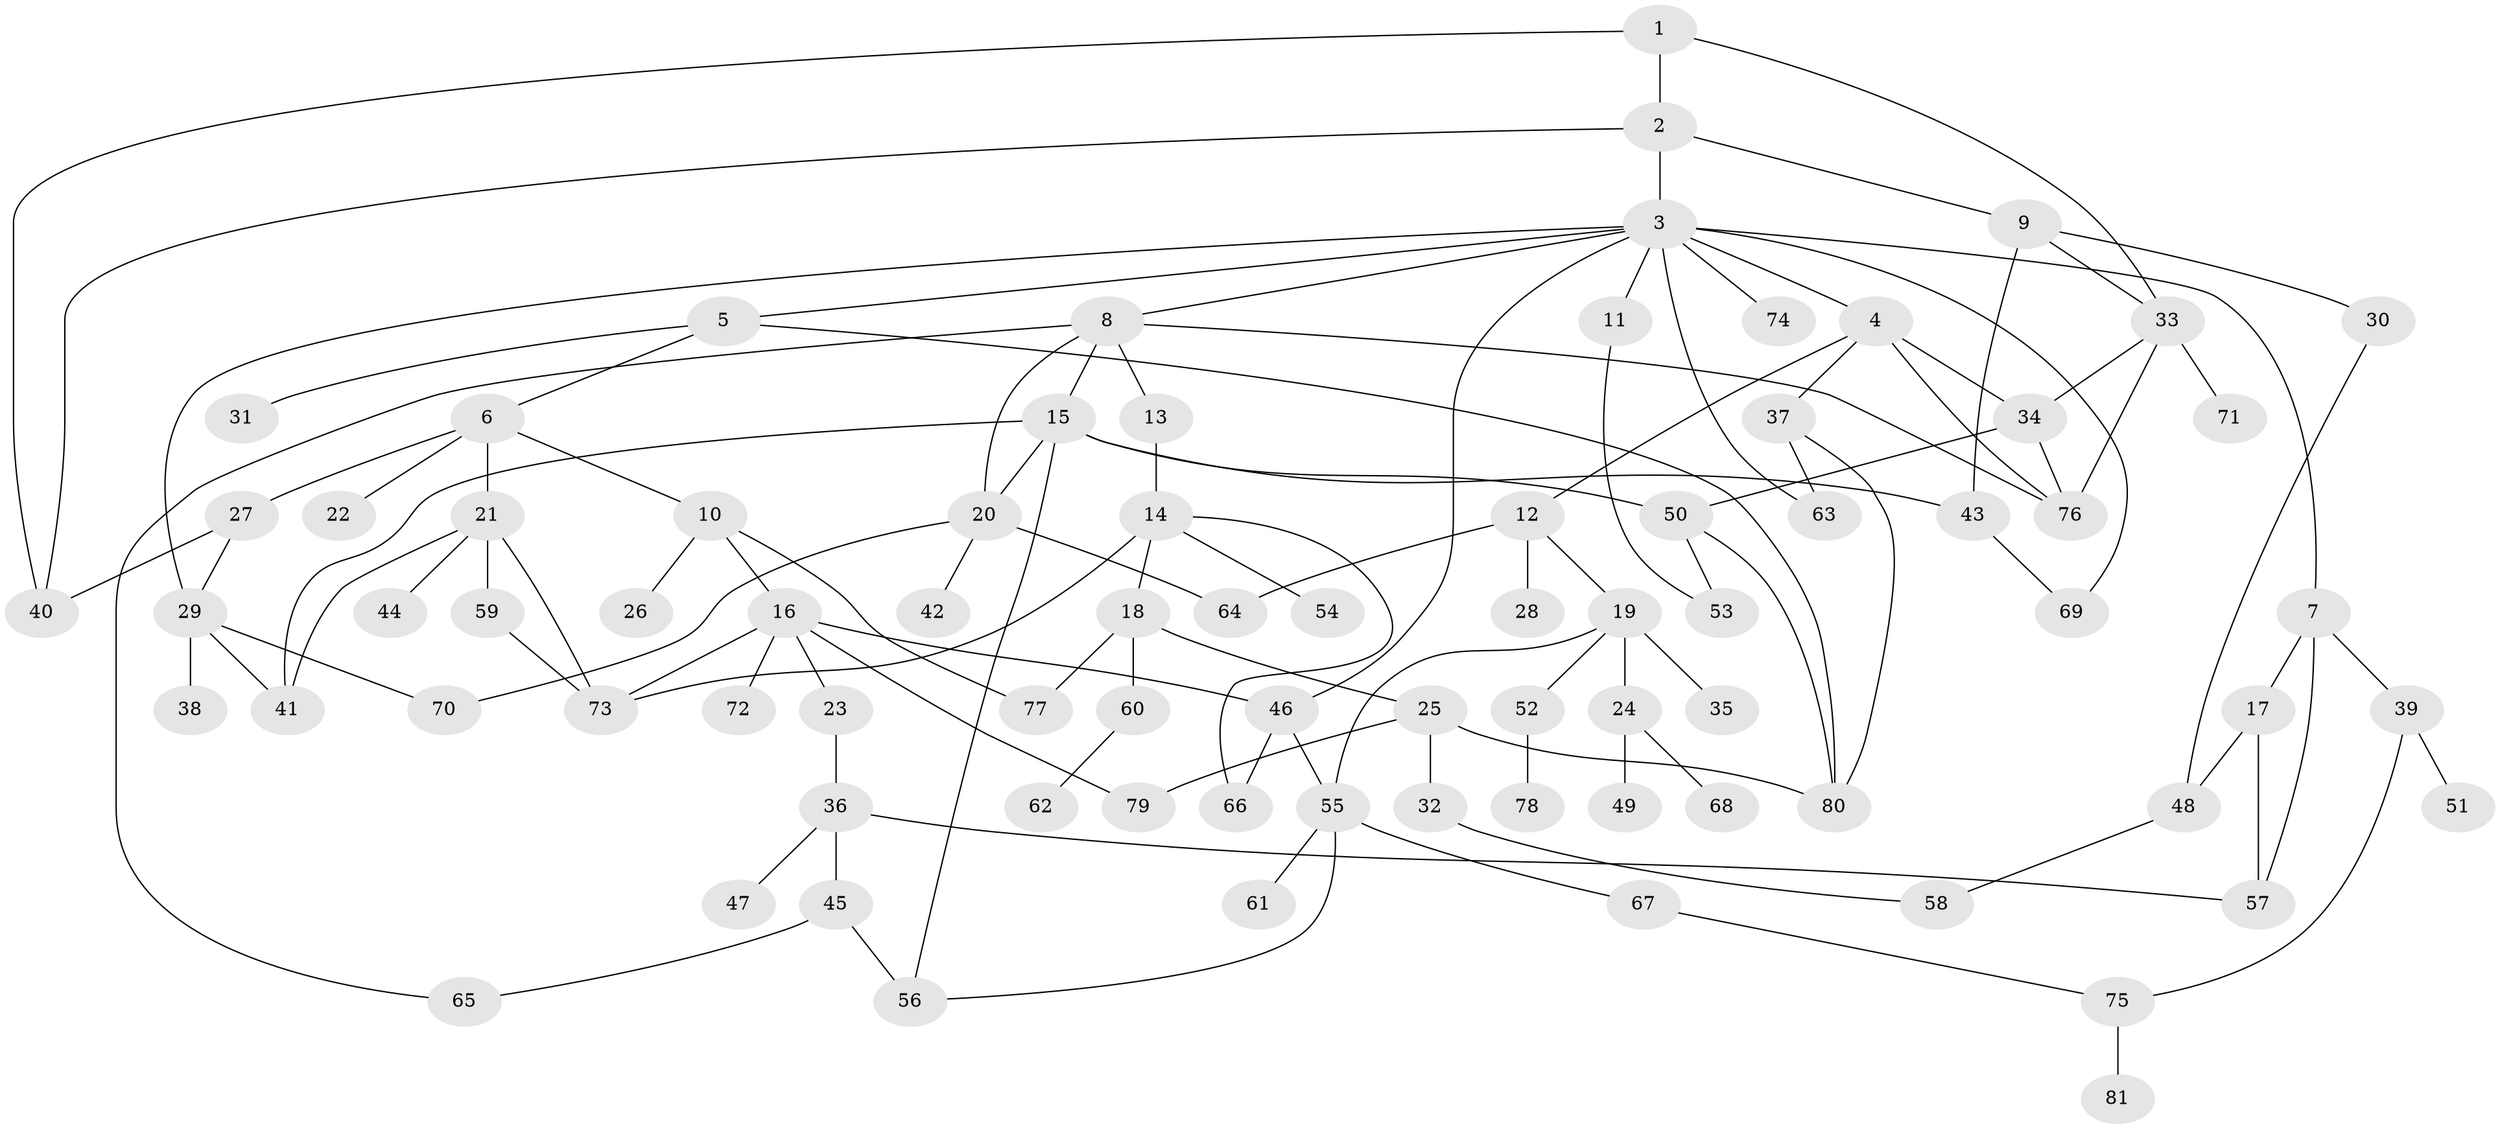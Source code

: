 // coarse degree distribution, {4: 0.08928571428571429, 10: 0.017857142857142856, 6: 0.10714285714285714, 7: 0.05357142857142857, 5: 0.10714285714285714, 3: 0.14285714285714285, 2: 0.17857142857142858, 1: 0.30357142857142855}
// Generated by graph-tools (version 1.1) at 2025/41/03/06/25 10:41:27]
// undirected, 81 vertices, 117 edges
graph export_dot {
graph [start="1"]
  node [color=gray90,style=filled];
  1;
  2;
  3;
  4;
  5;
  6;
  7;
  8;
  9;
  10;
  11;
  12;
  13;
  14;
  15;
  16;
  17;
  18;
  19;
  20;
  21;
  22;
  23;
  24;
  25;
  26;
  27;
  28;
  29;
  30;
  31;
  32;
  33;
  34;
  35;
  36;
  37;
  38;
  39;
  40;
  41;
  42;
  43;
  44;
  45;
  46;
  47;
  48;
  49;
  50;
  51;
  52;
  53;
  54;
  55;
  56;
  57;
  58;
  59;
  60;
  61;
  62;
  63;
  64;
  65;
  66;
  67;
  68;
  69;
  70;
  71;
  72;
  73;
  74;
  75;
  76;
  77;
  78;
  79;
  80;
  81;
  1 -- 2;
  1 -- 33;
  1 -- 40;
  2 -- 3;
  2 -- 9;
  2 -- 40;
  3 -- 4;
  3 -- 5;
  3 -- 7;
  3 -- 8;
  3 -- 11;
  3 -- 46;
  3 -- 63;
  3 -- 74;
  3 -- 29;
  3 -- 69;
  4 -- 12;
  4 -- 37;
  4 -- 76;
  4 -- 34;
  5 -- 6;
  5 -- 31;
  5 -- 80;
  6 -- 10;
  6 -- 21;
  6 -- 22;
  6 -- 27;
  7 -- 17;
  7 -- 39;
  7 -- 57;
  8 -- 13;
  8 -- 15;
  8 -- 20;
  8 -- 76;
  8 -- 65;
  9 -- 30;
  9 -- 43;
  9 -- 33;
  10 -- 16;
  10 -- 26;
  10 -- 77;
  11 -- 53;
  12 -- 19;
  12 -- 28;
  12 -- 64;
  13 -- 14;
  14 -- 18;
  14 -- 54;
  14 -- 66;
  14 -- 73;
  15 -- 43;
  15 -- 41;
  15 -- 56;
  15 -- 50;
  15 -- 20;
  16 -- 23;
  16 -- 72;
  16 -- 73;
  16 -- 79;
  16 -- 46;
  17 -- 48;
  17 -- 57;
  18 -- 25;
  18 -- 60;
  18 -- 77;
  19 -- 24;
  19 -- 35;
  19 -- 52;
  19 -- 55;
  20 -- 42;
  20 -- 64;
  20 -- 70;
  21 -- 44;
  21 -- 59;
  21 -- 41;
  21 -- 73;
  23 -- 36;
  24 -- 49;
  24 -- 68;
  25 -- 32;
  25 -- 79;
  25 -- 80;
  27 -- 29;
  27 -- 40;
  29 -- 38;
  29 -- 41;
  29 -- 70;
  30 -- 48;
  32 -- 58;
  33 -- 34;
  33 -- 71;
  33 -- 76;
  34 -- 50;
  34 -- 76;
  36 -- 45;
  36 -- 47;
  36 -- 57;
  37 -- 80;
  37 -- 63;
  39 -- 51;
  39 -- 75;
  43 -- 69;
  45 -- 56;
  45 -- 65;
  46 -- 66;
  46 -- 55;
  48 -- 58;
  50 -- 53;
  50 -- 80;
  52 -- 78;
  55 -- 61;
  55 -- 67;
  55 -- 56;
  59 -- 73;
  60 -- 62;
  67 -- 75;
  75 -- 81;
}
